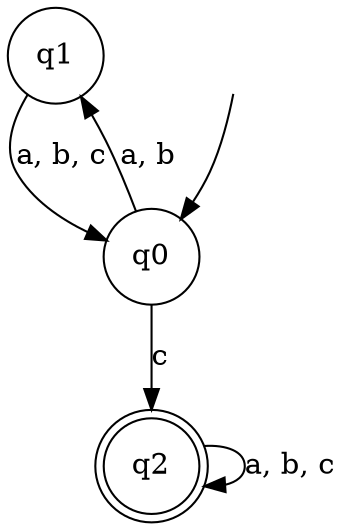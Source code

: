 digraph Automaton {

q1 [shape = circle];

q2 [shape = doublecircle];

_nil [style = invis];

q0 [shape = circle];

_nil -> q0;

q1 -> q0 [label = "a, b, c"];

q0 -> q2 [label = "c"];

q0 -> q1 [label = "a, b"];

q2 -> q2 [label = "a, b, c"];

}
